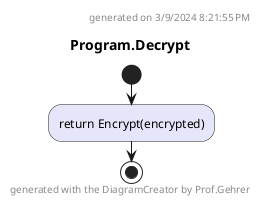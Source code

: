 @startuml Program.Decrypt
header
generated on 3/9/2024 8:21:55 PM
end header
title Program.Decrypt
start
#Lavender:return Encrypt(encrypted);
footer
generated with the DiagramCreator by Prof.Gehrer
end footer
stop
@enduml
